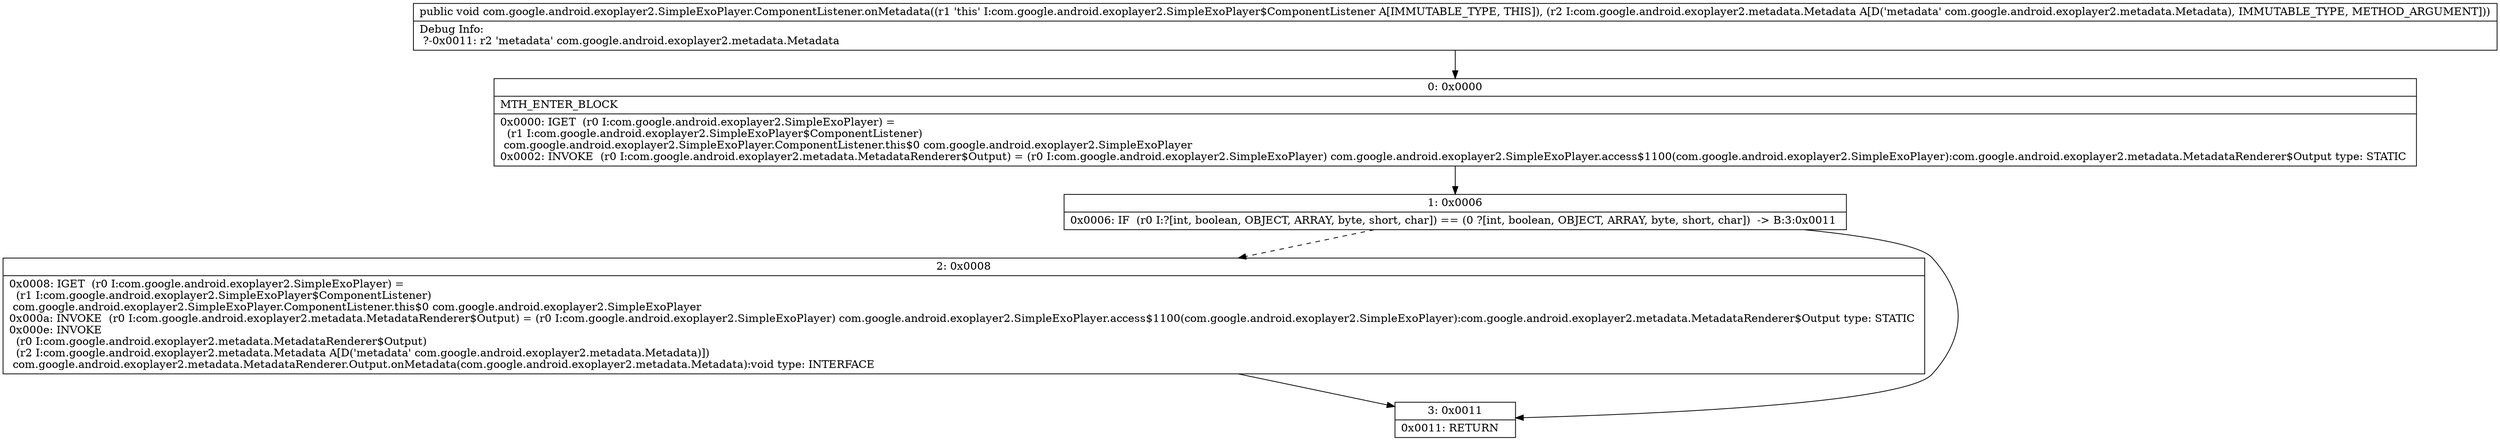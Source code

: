 digraph "CFG forcom.google.android.exoplayer2.SimpleExoPlayer.ComponentListener.onMetadata(Lcom\/google\/android\/exoplayer2\/metadata\/Metadata;)V" {
Node_0 [shape=record,label="{0\:\ 0x0000|MTH_ENTER_BLOCK\l|0x0000: IGET  (r0 I:com.google.android.exoplayer2.SimpleExoPlayer) = \l  (r1 I:com.google.android.exoplayer2.SimpleExoPlayer$ComponentListener)\l com.google.android.exoplayer2.SimpleExoPlayer.ComponentListener.this$0 com.google.android.exoplayer2.SimpleExoPlayer \l0x0002: INVOKE  (r0 I:com.google.android.exoplayer2.metadata.MetadataRenderer$Output) = (r0 I:com.google.android.exoplayer2.SimpleExoPlayer) com.google.android.exoplayer2.SimpleExoPlayer.access$1100(com.google.android.exoplayer2.SimpleExoPlayer):com.google.android.exoplayer2.metadata.MetadataRenderer$Output type: STATIC \l}"];
Node_1 [shape=record,label="{1\:\ 0x0006|0x0006: IF  (r0 I:?[int, boolean, OBJECT, ARRAY, byte, short, char]) == (0 ?[int, boolean, OBJECT, ARRAY, byte, short, char])  \-\> B:3:0x0011 \l}"];
Node_2 [shape=record,label="{2\:\ 0x0008|0x0008: IGET  (r0 I:com.google.android.exoplayer2.SimpleExoPlayer) = \l  (r1 I:com.google.android.exoplayer2.SimpleExoPlayer$ComponentListener)\l com.google.android.exoplayer2.SimpleExoPlayer.ComponentListener.this$0 com.google.android.exoplayer2.SimpleExoPlayer \l0x000a: INVOKE  (r0 I:com.google.android.exoplayer2.metadata.MetadataRenderer$Output) = (r0 I:com.google.android.exoplayer2.SimpleExoPlayer) com.google.android.exoplayer2.SimpleExoPlayer.access$1100(com.google.android.exoplayer2.SimpleExoPlayer):com.google.android.exoplayer2.metadata.MetadataRenderer$Output type: STATIC \l0x000e: INVOKE  \l  (r0 I:com.google.android.exoplayer2.metadata.MetadataRenderer$Output)\l  (r2 I:com.google.android.exoplayer2.metadata.Metadata A[D('metadata' com.google.android.exoplayer2.metadata.Metadata)])\l com.google.android.exoplayer2.metadata.MetadataRenderer.Output.onMetadata(com.google.android.exoplayer2.metadata.Metadata):void type: INTERFACE \l}"];
Node_3 [shape=record,label="{3\:\ 0x0011|0x0011: RETURN   \l}"];
MethodNode[shape=record,label="{public void com.google.android.exoplayer2.SimpleExoPlayer.ComponentListener.onMetadata((r1 'this' I:com.google.android.exoplayer2.SimpleExoPlayer$ComponentListener A[IMMUTABLE_TYPE, THIS]), (r2 I:com.google.android.exoplayer2.metadata.Metadata A[D('metadata' com.google.android.exoplayer2.metadata.Metadata), IMMUTABLE_TYPE, METHOD_ARGUMENT]))  | Debug Info:\l  ?\-0x0011: r2 'metadata' com.google.android.exoplayer2.metadata.Metadata\l}"];
MethodNode -> Node_0;
Node_0 -> Node_1;
Node_1 -> Node_2[style=dashed];
Node_1 -> Node_3;
Node_2 -> Node_3;
}

